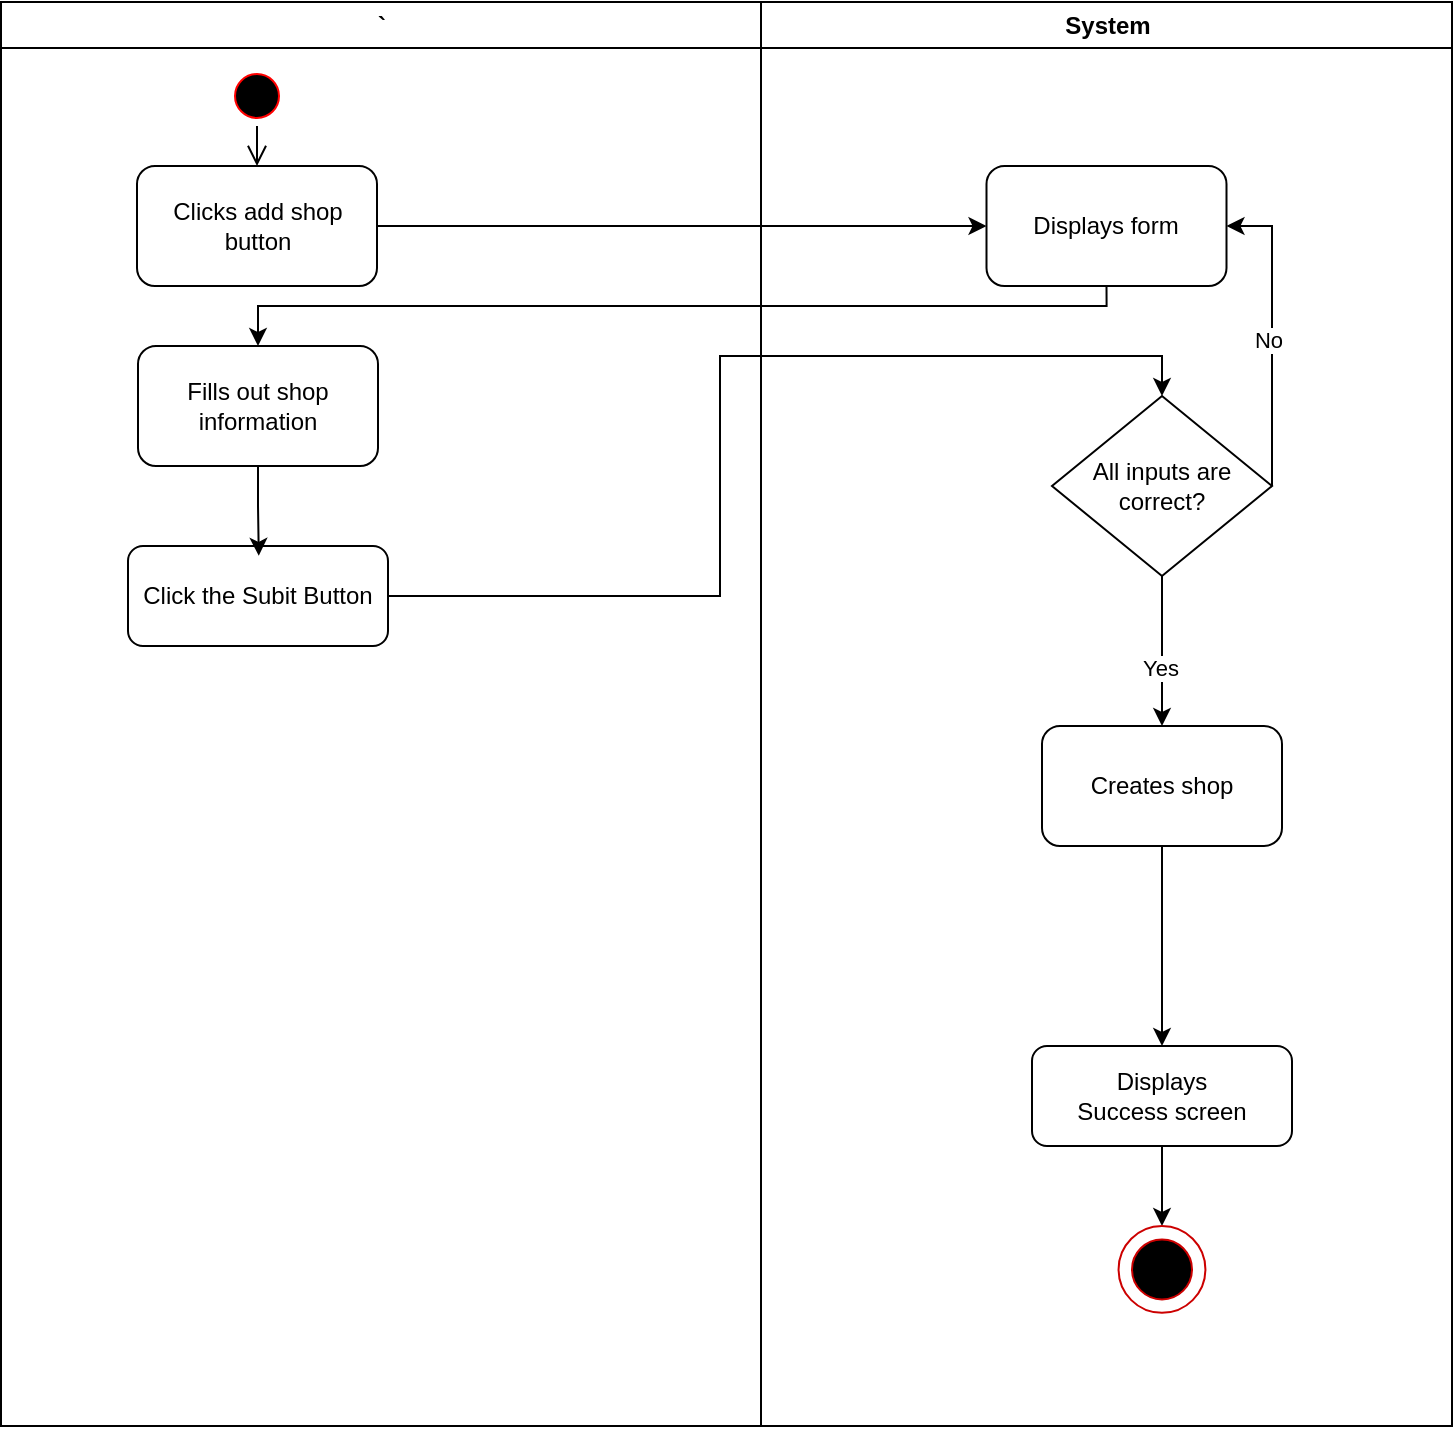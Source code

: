 <mxfile version="20.2.3" type="device"><diagram id="Xf2E1u1W4AktfVjYD2Iz" name="Page-1"><mxGraphModel dx="1230" dy="947" grid="1" gridSize="10" guides="1" tooltips="1" connect="1" arrows="1" fold="1" page="1" pageScale="1" pageWidth="2336" pageHeight="1654" math="0" shadow="0"><root><mxCell id="0"/><mxCell id="1" parent="0"/><mxCell id="VALeCxbUtCVBy0HvRlEQ-1" value="`" style="swimlane;whiteSpace=wrap;movable=0;" parent="1" vertex="1"><mxGeometry x="164.5" y="128" width="380" height="712" as="geometry"/></mxCell><mxCell id="VALeCxbUtCVBy0HvRlEQ-2" value="" style="ellipse;shape=startState;fillColor=#000000;strokeColor=#ff0000;" parent="VALeCxbUtCVBy0HvRlEQ-1" vertex="1"><mxGeometry x="113" y="32" width="30" height="30" as="geometry"/></mxCell><mxCell id="VALeCxbUtCVBy0HvRlEQ-3" value="" style="edgeStyle=elbowEdgeStyle;elbow=horizontal;verticalAlign=bottom;endArrow=open;endSize=8;strokeColor=#000000;endFill=1;rounded=0;entryX=0.5;entryY=0;entryDx=0;entryDy=0;" parent="VALeCxbUtCVBy0HvRlEQ-1" source="VALeCxbUtCVBy0HvRlEQ-2" target="S1LedOKrpOqbfRYcgMUx-1" edge="1"><mxGeometry x="100" y="40" as="geometry"><mxPoint x="128" y="102.0" as="targetPoint"/></mxGeometry></mxCell><mxCell id="VALeCxbUtCVBy0HvRlEQ-25" value="Click the Subit Button" style="rounded=1;whiteSpace=wrap;html=1;" parent="VALeCxbUtCVBy0HvRlEQ-1" vertex="1"><mxGeometry x="63.5" y="272" width="130" height="50" as="geometry"/></mxCell><mxCell id="S1LedOKrpOqbfRYcgMUx-1" value="Clicks add shop button" style="rounded=1;whiteSpace=wrap;html=1;" parent="VALeCxbUtCVBy0HvRlEQ-1" vertex="1"><mxGeometry x="68" y="82" width="120" height="60" as="geometry"/></mxCell><mxCell id="S1LedOKrpOqbfRYcgMUx-5" value="" style="edgeStyle=orthogonalEdgeStyle;rounded=0;orthogonalLoop=1;jettySize=auto;html=1;entryX=0.503;entryY=0.098;entryDx=0;entryDy=0;entryPerimeter=0;" parent="VALeCxbUtCVBy0HvRlEQ-1" source="S1LedOKrpOqbfRYcgMUx-4" target="VALeCxbUtCVBy0HvRlEQ-25" edge="1"><mxGeometry relative="1" as="geometry"/></mxCell><mxCell id="S1LedOKrpOqbfRYcgMUx-4" value="Fills out shop information" style="rounded=1;whiteSpace=wrap;html=1;" parent="VALeCxbUtCVBy0HvRlEQ-1" vertex="1"><mxGeometry x="68.5" y="172" width="120" height="60" as="geometry"/></mxCell><mxCell id="VALeCxbUtCVBy0HvRlEQ-14" value="System" style="swimlane;whiteSpace=wrap;movable=0;" parent="1" vertex="1"><mxGeometry x="544.5" y="128" width="345.5" height="712" as="geometry"/></mxCell><mxCell id="VALeCxbUtCVBy0HvRlEQ-37" value="" style="edgeStyle=orthogonalEdgeStyle;rounded=0;orthogonalLoop=1;jettySize=auto;html=1;entryX=0.5;entryY=0;entryDx=0;entryDy=0;" parent="VALeCxbUtCVBy0HvRlEQ-14" source="VALeCxbUtCVBy0HvRlEQ-29" target="S1LedOKrpOqbfRYcgMUx-7" edge="1"><mxGeometry relative="1" as="geometry"><mxPoint x="200.5" y="362" as="targetPoint"/></mxGeometry></mxCell><mxCell id="VALeCxbUtCVBy0HvRlEQ-38" value="Yes" style="edgeLabel;html=1;align=center;verticalAlign=middle;resizable=0;points=[];" parent="VALeCxbUtCVBy0HvRlEQ-37" vertex="1" connectable="0"><mxGeometry x="0.232" y="-1" relative="1" as="geometry"><mxPoint as="offset"/></mxGeometry></mxCell><mxCell id="VALeCxbUtCVBy0HvRlEQ-29" value="All inputs are correct?" style="rhombus;whiteSpace=wrap;html=1;fontSize=12;strokeColor=default;fillColor=default;" parent="VALeCxbUtCVBy0HvRlEQ-14" vertex="1"><mxGeometry x="145.5" y="197" width="110" height="90" as="geometry"/></mxCell><mxCell id="VALeCxbUtCVBy0HvRlEQ-49" value="" style="edgeStyle=orthogonalEdgeStyle;rounded=0;orthogonalLoop=1;jettySize=auto;html=1;exitX=0.5;exitY=1;exitDx=0;exitDy=0;" parent="VALeCxbUtCVBy0HvRlEQ-14" source="S1LedOKrpOqbfRYcgMUx-7" target="VALeCxbUtCVBy0HvRlEQ-47" edge="1"><mxGeometry relative="1" as="geometry"><mxPoint x="200.5" y="422" as="sourcePoint"/></mxGeometry></mxCell><mxCell id="VALeCxbUtCVBy0HvRlEQ-47" value="Displays&lt;br&gt;Success screen" style="rounded=1;whiteSpace=wrap;html=1;" parent="VALeCxbUtCVBy0HvRlEQ-14" vertex="1"><mxGeometry x="135.5" y="522" width="130" height="50" as="geometry"/></mxCell><mxCell id="S1LedOKrpOqbfRYcgMUx-2" value="Displays form" style="rounded=1;whiteSpace=wrap;html=1;" parent="VALeCxbUtCVBy0HvRlEQ-14" vertex="1"><mxGeometry x="112.75" y="82" width="120" height="60" as="geometry"/></mxCell><mxCell id="VALeCxbUtCVBy0HvRlEQ-32" style="edgeStyle=orthogonalEdgeStyle;rounded=0;orthogonalLoop=1;jettySize=auto;html=1;exitX=1;exitY=0.5;exitDx=0;exitDy=0;entryX=1;entryY=0.5;entryDx=0;entryDy=0;" parent="VALeCxbUtCVBy0HvRlEQ-14" source="VALeCxbUtCVBy0HvRlEQ-29" target="S1LedOKrpOqbfRYcgMUx-2" edge="1"><mxGeometry relative="1" as="geometry"><Array as="points"><mxPoint x="256" y="112"/></Array><mxPoint x="255.5" y="62" as="targetPoint"/></mxGeometry></mxCell><mxCell id="VALeCxbUtCVBy0HvRlEQ-33" value="No" style="edgeLabel;html=1;align=center;verticalAlign=middle;resizable=0;points=[];" parent="VALeCxbUtCVBy0HvRlEQ-32" vertex="1" connectable="0"><mxGeometry x="-0.047" y="2" relative="1" as="geometry"><mxPoint as="offset"/></mxGeometry></mxCell><mxCell id="S1LedOKrpOqbfRYcgMUx-7" value="Creates shop" style="rounded=1;whiteSpace=wrap;html=1;" parent="VALeCxbUtCVBy0HvRlEQ-14" vertex="1"><mxGeometry x="140.5" y="362" width="120" height="60" as="geometry"/></mxCell><mxCell id="VALeCxbUtCVBy0HvRlEQ-50" style="edgeStyle=orthogonalEdgeStyle;rounded=0;orthogonalLoop=1;jettySize=auto;html=1;entryX=0.5;entryY=0;entryDx=0;entryDy=0;" parent="VALeCxbUtCVBy0HvRlEQ-14" source="VALeCxbUtCVBy0HvRlEQ-47" target="VALeCxbUtCVBy0HvRlEQ-44" edge="1"><mxGeometry relative="1" as="geometry"><mxPoint x="-122.79" y="547.0" as="targetPoint"/></mxGeometry></mxCell><mxCell id="VALeCxbUtCVBy0HvRlEQ-43" value="" style="group" parent="VALeCxbUtCVBy0HvRlEQ-14" vertex="1" connectable="0"><mxGeometry x="178.78" y="612" width="43.43" height="43.43" as="geometry"/></mxCell><mxCell id="VALeCxbUtCVBy0HvRlEQ-44" value="" style="ellipse;whiteSpace=wrap;html=1;aspect=fixed;fillColor=none;strokeColor=#CC0000;" parent="VALeCxbUtCVBy0HvRlEQ-43" vertex="1"><mxGeometry width="43.43" height="43.43" as="geometry"/></mxCell><mxCell id="VALeCxbUtCVBy0HvRlEQ-45" value="" style="ellipse;whiteSpace=wrap;html=1;aspect=fixed;fillColor=#000000;strokeColor=#CC0000;" parent="VALeCxbUtCVBy0HvRlEQ-43" vertex="1"><mxGeometry x="6.72" y="6.71" width="30" height="30" as="geometry"/></mxCell><mxCell id="VALeCxbUtCVBy0HvRlEQ-35" style="edgeStyle=orthogonalEdgeStyle;rounded=0;orthogonalLoop=1;jettySize=auto;html=1;entryX=0.5;entryY=0;entryDx=0;entryDy=0;" parent="1" source="VALeCxbUtCVBy0HvRlEQ-25" target="VALeCxbUtCVBy0HvRlEQ-29" edge="1"><mxGeometry relative="1" as="geometry"><mxPoint x="612.273" y="390" as="targetPoint"/></mxGeometry></mxCell><mxCell id="S1LedOKrpOqbfRYcgMUx-3" style="edgeStyle=orthogonalEdgeStyle;rounded=0;orthogonalLoop=1;jettySize=auto;html=1;exitX=1;exitY=0.5;exitDx=0;exitDy=0;entryX=0;entryY=0.5;entryDx=0;entryDy=0;" parent="1" source="S1LedOKrpOqbfRYcgMUx-1" target="S1LedOKrpOqbfRYcgMUx-2" edge="1"><mxGeometry relative="1" as="geometry"/></mxCell><mxCell id="S1LedOKrpOqbfRYcgMUx-6" style="edgeStyle=orthogonalEdgeStyle;rounded=0;orthogonalLoop=1;jettySize=auto;html=1;exitX=0.5;exitY=1;exitDx=0;exitDy=0;" parent="1" source="S1LedOKrpOqbfRYcgMUx-2" target="S1LedOKrpOqbfRYcgMUx-4" edge="1"><mxGeometry relative="1" as="geometry"><Array as="points"><mxPoint x="717" y="280"/><mxPoint x="293" y="280"/></Array></mxGeometry></mxCell></root></mxGraphModel></diagram></mxfile>